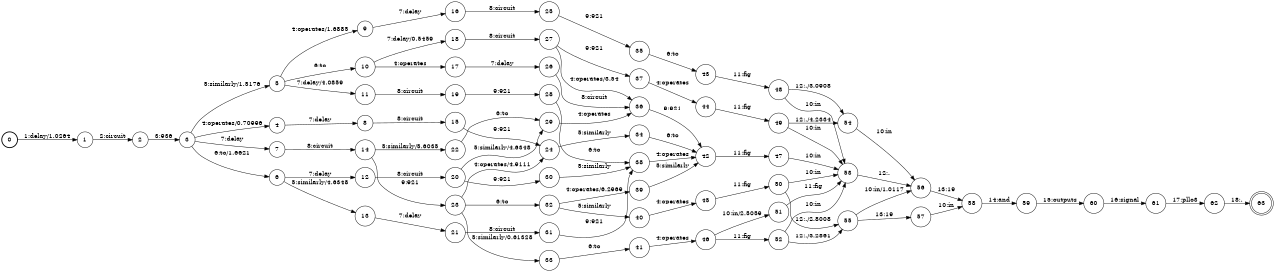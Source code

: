 digraph FST {
rankdir = LR;
size = "8.5,11";
label = "";
center = 1;
orientation = Portrait;
ranksep = "0.4";
nodesep = "0.25";
0 [label = "0", shape = circle, style = bold, fontsize = 14]
	0 -> 1 [label = "1:delay/1.0264", fontsize = 14];
1 [label = "1", shape = circle, style = solid, fontsize = 14]
	1 -> 2 [label = "2:circuit", fontsize = 14];
2 [label = "2", shape = circle, style = solid, fontsize = 14]
	2 -> 3 [label = "3:936", fontsize = 14];
3 [label = "3", shape = circle, style = solid, fontsize = 14]
	3 -> 7 [label = "7:delay", fontsize = 14];
	3 -> 4 [label = "4:operates/0.70996", fontsize = 14];
	3 -> 5 [label = "5:similarly/1.5176", fontsize = 14];
	3 -> 6 [label = "6:to/1.6621", fontsize = 14];
4 [label = "4", shape = circle, style = solid, fontsize = 14]
	4 -> 8 [label = "7:delay", fontsize = 14];
5 [label = "5", shape = circle, style = solid, fontsize = 14]
	5 -> 11 [label = "7:delay/4.0859", fontsize = 14];
	5 -> 9 [label = "4:operates/1.6885", fontsize = 14];
	5 -> 10 [label = "6:to", fontsize = 14];
6 [label = "6", shape = circle, style = solid, fontsize = 14]
	6 -> 12 [label = "7:delay", fontsize = 14];
	6 -> 13 [label = "5:similarly/4.6348", fontsize = 14];
7 [label = "7", shape = circle, style = solid, fontsize = 14]
	7 -> 14 [label = "8:circuit", fontsize = 14];
8 [label = "8", shape = circle, style = solid, fontsize = 14]
	8 -> 15 [label = "8:circuit", fontsize = 14];
9 [label = "9", shape = circle, style = solid, fontsize = 14]
	9 -> 16 [label = "7:delay", fontsize = 14];
10 [label = "10", shape = circle, style = solid, fontsize = 14]
	10 -> 18 [label = "7:delay/0.5459", fontsize = 14];
	10 -> 17 [label = "4:operates", fontsize = 14];
11 [label = "11", shape = circle, style = solid, fontsize = 14]
	11 -> 19 [label = "8:circuit", fontsize = 14];
12 [label = "12", shape = circle, style = solid, fontsize = 14]
	12 -> 20 [label = "8:circuit", fontsize = 14];
13 [label = "13", shape = circle, style = solid, fontsize = 14]
	13 -> 21 [label = "7:delay", fontsize = 14];
14 [label = "14", shape = circle, style = solid, fontsize = 14]
	14 -> 22 [label = "5:similarly/5.6035", fontsize = 14];
	14 -> 23 [label = "9:921", fontsize = 14];
15 [label = "15", shape = circle, style = solid, fontsize = 14]
	15 -> 24 [label = "9:921", fontsize = 14];
16 [label = "16", shape = circle, style = solid, fontsize = 14]
	16 -> 25 [label = "8:circuit", fontsize = 14];
17 [label = "17", shape = circle, style = solid, fontsize = 14]
	17 -> 26 [label = "7:delay", fontsize = 14];
18 [label = "18", shape = circle, style = solid, fontsize = 14]
	18 -> 27 [label = "8:circuit", fontsize = 14];
19 [label = "19", shape = circle, style = solid, fontsize = 14]
	19 -> 28 [label = "9:921", fontsize = 14];
20 [label = "20", shape = circle, style = solid, fontsize = 14]
	20 -> 29 [label = "5:similarly/4.6348", fontsize = 14];
	20 -> 30 [label = "9:921", fontsize = 14];
21 [label = "21", shape = circle, style = solid, fontsize = 14]
	21 -> 31 [label = "8:circuit", fontsize = 14];
22 [label = "22", shape = circle, style = solid, fontsize = 14]
	22 -> 29 [label = "6:to", fontsize = 14];
23 [label = "23", shape = circle, style = solid, fontsize = 14]
	23 -> 24 [label = "4:operates/4.9111", fontsize = 14];
	23 -> 33 [label = "5:similarly/0.61328", fontsize = 14];
	23 -> 32 [label = "6:to", fontsize = 14];
24 [label = "24", shape = circle, style = solid, fontsize = 14]
	24 -> 34 [label = "5:similarly", fontsize = 14];
25 [label = "25", shape = circle, style = solid, fontsize = 14]
	25 -> 35 [label = "9:921", fontsize = 14];
26 [label = "26", shape = circle, style = solid, fontsize = 14]
	26 -> 36 [label = "8:circuit", fontsize = 14];
27 [label = "27", shape = circle, style = solid, fontsize = 14]
	27 -> 36 [label = "4:operates/3.54", fontsize = 14];
	27 -> 37 [label = "9:921", fontsize = 14];
28 [label = "28", shape = circle, style = solid, fontsize = 14]
	28 -> 38 [label = "6:to", fontsize = 14];
29 [label = "29", shape = circle, style = solid, fontsize = 14]
	29 -> 36 [label = "4:operates", fontsize = 14];
30 [label = "30", shape = circle, style = solid, fontsize = 14]
	30 -> 38 [label = "5:similarly", fontsize = 14];
31 [label = "31", shape = circle, style = solid, fontsize = 14]
	31 -> 38 [label = "9:921", fontsize = 14];
32 [label = "32", shape = circle, style = solid, fontsize = 14]
	32 -> 39 [label = "4:operates/6.2969", fontsize = 14];
	32 -> 40 [label = "5:similarly", fontsize = 14];
33 [label = "33", shape = circle, style = solid, fontsize = 14]
	33 -> 41 [label = "6:to", fontsize = 14];
34 [label = "34", shape = circle, style = solid, fontsize = 14]
	34 -> 42 [label = "6:to", fontsize = 14];
35 [label = "35", shape = circle, style = solid, fontsize = 14]
	35 -> 43 [label = "6:to", fontsize = 14];
36 [label = "36", shape = circle, style = solid, fontsize = 14]
	36 -> 42 [label = "9:921", fontsize = 14];
37 [label = "37", shape = circle, style = solid, fontsize = 14]
	37 -> 44 [label = "4:operates", fontsize = 14];
38 [label = "38", shape = circle, style = solid, fontsize = 14]
	38 -> 42 [label = "4:operates", fontsize = 14];
39 [label = "39", shape = circle, style = solid, fontsize = 14]
	39 -> 42 [label = "5:similarly", fontsize = 14];
40 [label = "40", shape = circle, style = solid, fontsize = 14]
	40 -> 45 [label = "4:operates", fontsize = 14];
41 [label = "41", shape = circle, style = solid, fontsize = 14]
	41 -> 46 [label = "4:operates", fontsize = 14];
42 [label = "42", shape = circle, style = solid, fontsize = 14]
	42 -> 47 [label = "11:fig", fontsize = 14];
43 [label = "43", shape = circle, style = solid, fontsize = 14]
	43 -> 48 [label = "11:fig", fontsize = 14];
44 [label = "44", shape = circle, style = solid, fontsize = 14]
	44 -> 49 [label = "11:fig", fontsize = 14];
45 [label = "45", shape = circle, style = solid, fontsize = 14]
	45 -> 50 [label = "11:fig", fontsize = 14];
46 [label = "46", shape = circle, style = solid, fontsize = 14]
	46 -> 51 [label = "10:in/2.5059", fontsize = 14];
	46 -> 52 [label = "11:fig", fontsize = 14];
47 [label = "47", shape = circle, style = solid, fontsize = 14]
	47 -> 53 [label = "10:in", fontsize = 14];
48 [label = "48", shape = circle, style = solid, fontsize = 14]
	48 -> 53 [label = "10:in", fontsize = 14];
	48 -> 54 [label = "12:./3.0908", fontsize = 14];
49 [label = "49", shape = circle, style = solid, fontsize = 14]
	49 -> 53 [label = "10:in", fontsize = 14];
	49 -> 54 [label = "12:./4.2334", fontsize = 14];
50 [label = "50", shape = circle, style = solid, fontsize = 14]
	50 -> 53 [label = "10:in", fontsize = 14];
	50 -> 55 [label = "12:./2.8008", fontsize = 14];
51 [label = "51", shape = circle, style = solid, fontsize = 14]
	51 -> 53 [label = "11:fig", fontsize = 14];
52 [label = "52", shape = circle, style = solid, fontsize = 14]
	52 -> 53 [label = "10:in", fontsize = 14];
	52 -> 55 [label = "12:./3.2861", fontsize = 14];
53 [label = "53", shape = circle, style = solid, fontsize = 14]
	53 -> 56 [label = "12:.", fontsize = 14];
54 [label = "54", shape = circle, style = solid, fontsize = 14]
	54 -> 56 [label = "10:in", fontsize = 14];
55 [label = "55", shape = circle, style = solid, fontsize = 14]
	55 -> 56 [label = "10:in/1.0117", fontsize = 14];
	55 -> 57 [label = "13:19", fontsize = 14];
56 [label = "56", shape = circle, style = solid, fontsize = 14]
	56 -> 58 [label = "13:19", fontsize = 14];
57 [label = "57", shape = circle, style = solid, fontsize = 14]
	57 -> 58 [label = "10:in", fontsize = 14];
58 [label = "58", shape = circle, style = solid, fontsize = 14]
	58 -> 59 [label = "14:and", fontsize = 14];
59 [label = "59", shape = circle, style = solid, fontsize = 14]
	59 -> 60 [label = "15:outputs", fontsize = 14];
60 [label = "60", shape = circle, style = solid, fontsize = 14]
	60 -> 61 [label = "16:signal", fontsize = 14];
61 [label = "61", shape = circle, style = solid, fontsize = 14]
	61 -> 62 [label = "17:pllo3", fontsize = 14];
62 [label = "62", shape = circle, style = solid, fontsize = 14]
	62 -> 63 [label = "18:.", fontsize = 14];
63 [label = "63", shape = doublecircle, style = solid, fontsize = 14]
}
